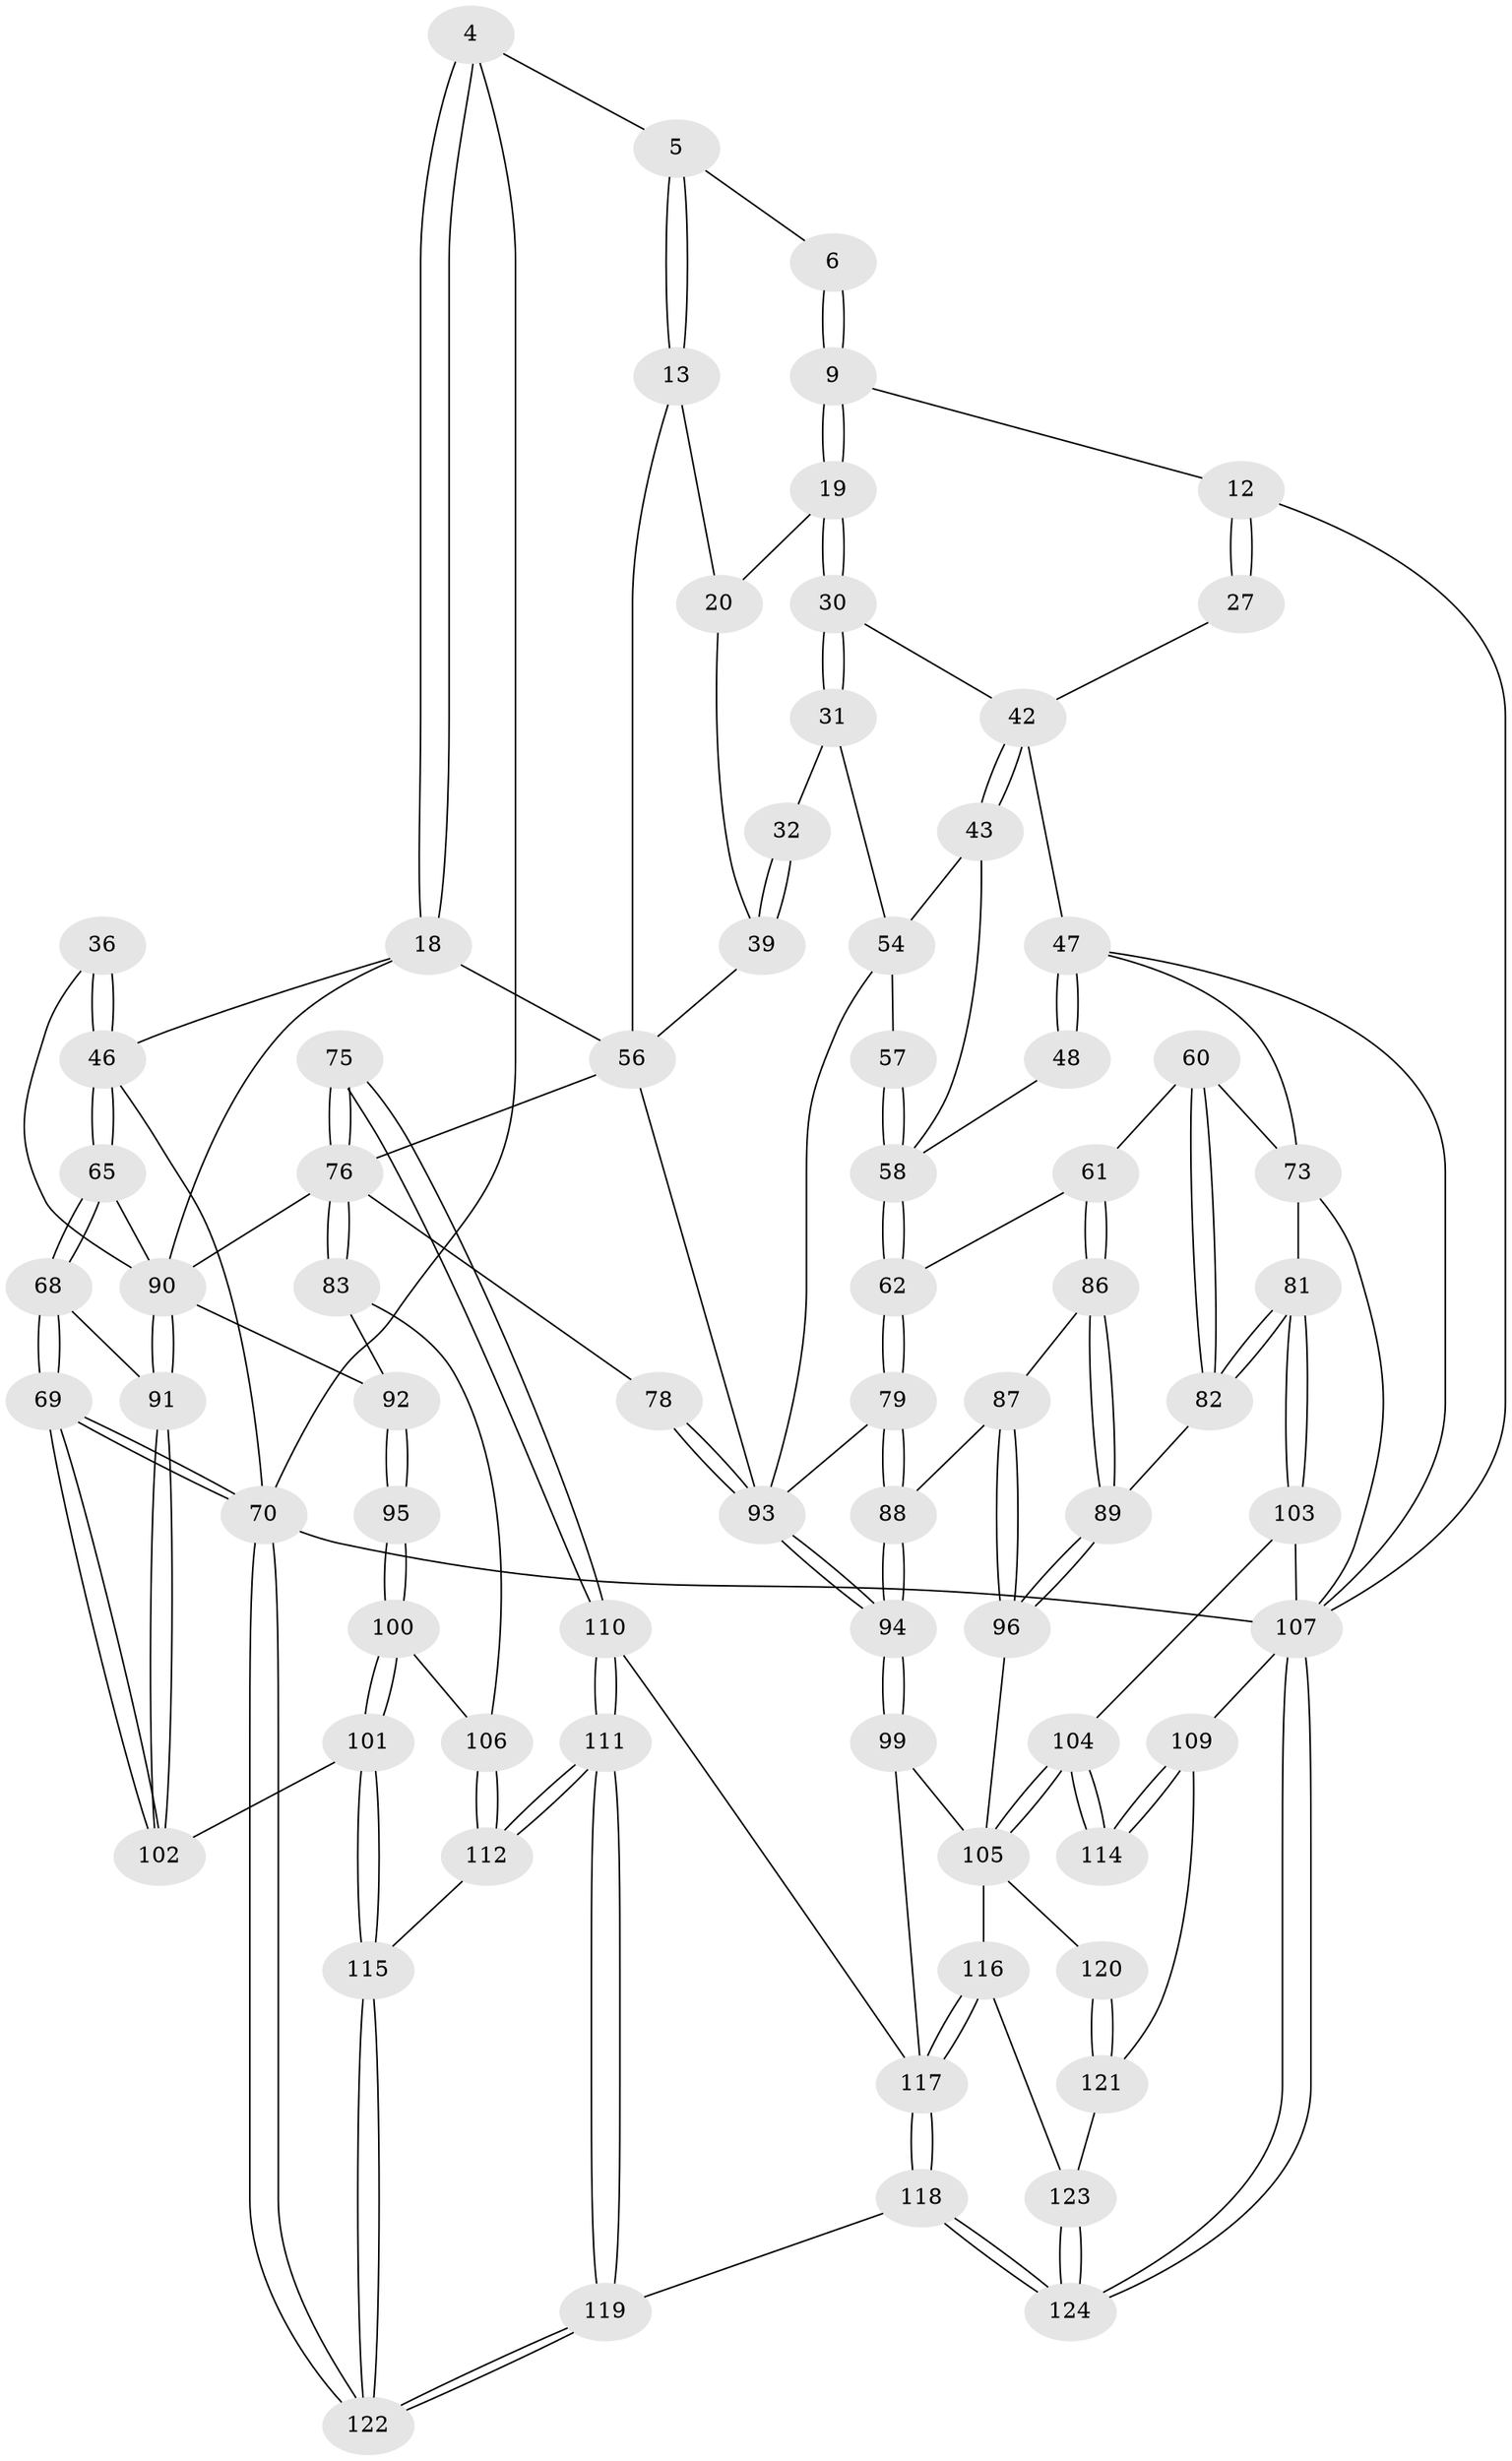 // original degree distribution, {3: 0.03225806451612903, 5: 0.532258064516129, 6: 0.22580645161290322, 4: 0.20967741935483872}
// Generated by graph-tools (version 1.1) at 2025/05/03/04/25 22:05:42]
// undirected, 74 vertices, 174 edges
graph export_dot {
graph [start="1"]
  node [color=gray90,style=filled];
  4 [pos="+0.3380483805756621+0"];
  5 [pos="+0.3728075547868932+0"];
  6 [pos="+0.5789194800184109+0"];
  9 [pos="+0.677063241279114+0.12419685919415167"];
  12 [pos="+0.9573782044705469+0.22955994795039034",super="+7+8"];
  13 [pos="+0.3812225536140349+0"];
  18 [pos="+0.19473041092251328+0.08078120271378308",super="+17+16"];
  19 [pos="+0.639607734864631+0.1729581767901141"];
  20 [pos="+0.5722792261199975+0.16573782525603983"];
  27 [pos="+0.7849298860640632+0.14228580431029425"];
  30 [pos="+0.6467765038169684+0.2597615689420895"];
  31 [pos="+0.5359568191426749+0.31343873582463033"];
  32 [pos="+0.5233333228056657+0.3043447868411041"];
  36 [pos="+0.08147005227580366+0.278244849967542",super="+33"];
  39 [pos="+0.4142668844283006+0.37462047683966404",super="+26+25"];
  42 [pos="+0.6862758482571474+0.3035802186751245",super="+29"];
  43 [pos="+0.6841465134994114+0.3379514212751581"];
  46 [pos="+0+0.23765899017056624",super="+22+24"];
  47 [pos="+0.9018944751457458+0.4553644335460931",super="+37+38+45"];
  48 [pos="+0.7752695766528659+0.3813983269541331"];
  54 [pos="+0.5494237008040848+0.4500083607158902",super="+44"];
  56 [pos="+0.45509394895114186+0.4591506658181964",super="+40+41+14"];
  57 [pos="+0.6629611484060252+0.4434327130073768"];
  58 [pos="+0.7264558625832476+0.48772720452983176",super="+49+50"];
  60 [pos="+0.8399916571872391+0.5051781517338223"];
  61 [pos="+0.7929259951721893+0.5271287706167004"];
  62 [pos="+0.7462299847869055+0.5185737816323288"];
  65 [pos="+0+0.3945229215862024"];
  68 [pos="+0+0.6074941922958449"];
  69 [pos="+0+0.9339489014779289"];
  70 [pos="+0+1",super="+3"];
  73 [pos="+0.9266916910063524+0.5251629481728727",super="+59"];
  75 [pos="+0.3321621071640076+0.6488539489552749"];
  76 [pos="+0.3240387814396343+0.6473675874684599",super="+52+53+51+74"];
  78 [pos="+0.4605112374879819+0.6168432643718773"];
  79 [pos="+0.6813201546911569+0.5761284052487579"];
  81 [pos="+0.9570170088340987+0.6617608917700925"];
  82 [pos="+0.9058752532278757+0.6468015967657929"];
  83 [pos="+0.30356730027807144+0.6584724641950226"];
  86 [pos="+0.8005126461641527+0.5967371265363519"];
  87 [pos="+0.7349960920495777+0.6599396979796595"];
  88 [pos="+0.731062676288438+0.6587746690389831"];
  89 [pos="+0.8356605887317463+0.6527558663828458"];
  90 [pos="+0.050059301540895274+0.5982543894801015",super="+67"];
  91 [pos="+0.025560761828448058+0.6061652296066193"];
  92 [pos="+0.0806018600720492+0.6320501549680135",super="+85+84"];
  93 [pos="+0.585252108174175+0.6884564726753221",super="+80+77"];
  94 [pos="+0.5949332931008375+0.7398656426420905"];
  95 [pos="+0.11946520881678026+0.6903347482300886"];
  96 [pos="+0.7939415816810765+0.7339455270134064"];
  99 [pos="+0.5941711824991694+0.754031132829094"];
  100 [pos="+0.1290904154842206+0.7461465708490318"];
  101 [pos="+0.08721000762143574+0.8293355398599865"];
  102 [pos="+0.045304321002316045+0.828441574214891"];
  103 [pos="+0.9795482874745084+0.6799831051953644"];
  104 [pos="+0.9265303136661358+0.7337944927528667"];
  105 [pos="+0.7984654102769708+0.819301092495633",super="+98"];
  106 [pos="+0.25347455715475486+0.7106757817832653"];
  107 [pos="+1+1",super="+2+72"];
  109 [pos="+1+0.9131306743308252",super="+108"];
  110 [pos="+0.4045290666663204+0.7913772772879745"];
  111 [pos="+0.341858570247672+0.9362581909755342"];
  112 [pos="+0.2192198438942022+0.8723117023156154"];
  114 [pos="+0.9732651657378812+0.8583865710638495"];
  115 [pos="+0.13735137073494139+0.8672450955513075"];
  116 [pos="+0.78523522247917+0.8508090177288464"];
  117 [pos="+0.5807851836271144+1",super="+113"];
  118 [pos="+0.5524573599193484+1"];
  119 [pos="+0.4083576724030558+1"];
  120 [pos="+0.9419129280368628+0.8606101940117586"];
  121 [pos="+0.9189144506392215+0.9374049212322938"];
  122 [pos="+0.05891711966743321+1"];
  123 [pos="+0.8372501542961368+0.9380052277341774"];
  124 [pos="+0.8948806987847977+1"];
  4 -- 5;
  4 -- 18;
  4 -- 18;
  4 -- 70;
  5 -- 6;
  5 -- 13;
  5 -- 13;
  6 -- 9;
  6 -- 9;
  9 -- 19;
  9 -- 19;
  9 -- 12;
  12 -- 27 [weight=2];
  12 -- 27;
  12 -- 107 [weight=2];
  13 -- 20;
  13 -- 56;
  18 -- 46;
  18 -- 56;
  18 -- 90;
  19 -- 20;
  19 -- 30;
  19 -- 30;
  20 -- 39;
  27 -- 42;
  30 -- 31;
  30 -- 31;
  30 -- 42;
  31 -- 32;
  31 -- 54;
  32 -- 39 [weight=2];
  32 -- 39;
  36 -- 46 [weight=3];
  36 -- 46;
  36 -- 90;
  39 -- 56 [weight=2];
  42 -- 43;
  42 -- 43;
  42 -- 47 [weight=2];
  43 -- 54;
  43 -- 58;
  46 -- 65;
  46 -- 65;
  46 -- 70;
  47 -- 48 [weight=2];
  47 -- 48;
  47 -- 107;
  47 -- 73;
  48 -- 58;
  54 -- 57;
  54 -- 93;
  56 -- 76 [weight=2];
  56 -- 93;
  57 -- 58 [weight=2];
  57 -- 58;
  58 -- 62;
  58 -- 62;
  60 -- 61;
  60 -- 82;
  60 -- 82;
  60 -- 73;
  61 -- 62;
  61 -- 86;
  61 -- 86;
  62 -- 79;
  62 -- 79;
  65 -- 68;
  65 -- 68;
  65 -- 90;
  68 -- 69;
  68 -- 69;
  68 -- 91;
  69 -- 70;
  69 -- 70;
  69 -- 102;
  69 -- 102;
  70 -- 122;
  70 -- 122;
  70 -- 107 [weight=2];
  73 -- 81;
  73 -- 107;
  75 -- 76 [weight=2];
  75 -- 76;
  75 -- 110;
  75 -- 110;
  76 -- 83;
  76 -- 83;
  76 -- 78;
  76 -- 90 [weight=2];
  78 -- 93 [weight=2];
  78 -- 93;
  79 -- 88;
  79 -- 88;
  79 -- 93;
  81 -- 82;
  81 -- 82;
  81 -- 103;
  81 -- 103;
  82 -- 89;
  83 -- 106;
  83 -- 92;
  86 -- 87;
  86 -- 89;
  86 -- 89;
  87 -- 88;
  87 -- 96;
  87 -- 96;
  88 -- 94;
  88 -- 94;
  89 -- 96;
  89 -- 96;
  90 -- 91;
  90 -- 91;
  90 -- 92 [weight=2];
  91 -- 102;
  91 -- 102;
  92 -- 95 [weight=2];
  92 -- 95;
  93 -- 94;
  93 -- 94;
  94 -- 99;
  94 -- 99;
  95 -- 100;
  95 -- 100;
  96 -- 105;
  99 -- 117;
  99 -- 105;
  100 -- 101;
  100 -- 101;
  100 -- 106;
  101 -- 102;
  101 -- 115;
  101 -- 115;
  103 -- 104;
  103 -- 107;
  104 -- 105;
  104 -- 105;
  104 -- 114;
  104 -- 114;
  105 -- 120;
  105 -- 116;
  106 -- 112;
  106 -- 112;
  107 -- 124;
  107 -- 124;
  107 -- 109 [weight=2];
  109 -- 114;
  109 -- 114;
  109 -- 121;
  110 -- 111;
  110 -- 111;
  110 -- 117;
  111 -- 112;
  111 -- 112;
  111 -- 119;
  111 -- 119;
  112 -- 115;
  115 -- 122;
  115 -- 122;
  116 -- 117;
  116 -- 117;
  116 -- 123;
  117 -- 118;
  117 -- 118;
  118 -- 119;
  118 -- 124;
  118 -- 124;
  119 -- 122;
  119 -- 122;
  120 -- 121;
  120 -- 121;
  121 -- 123;
  123 -- 124;
  123 -- 124;
}
